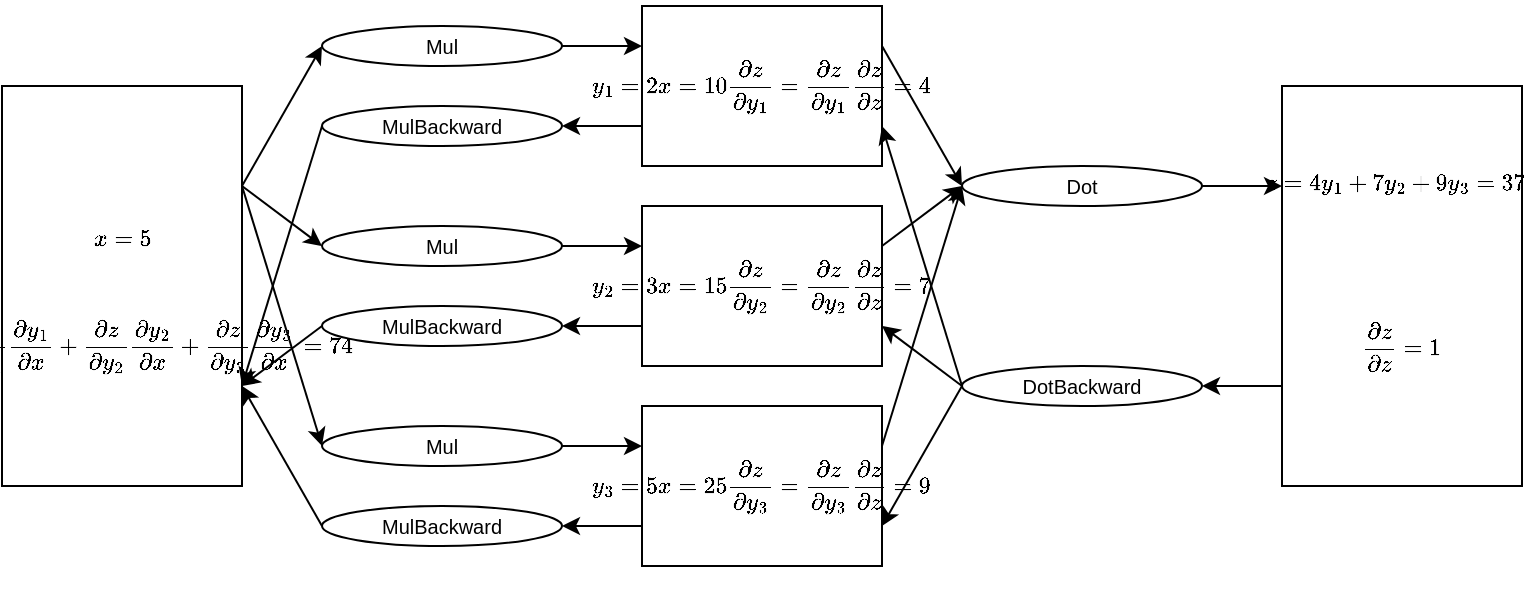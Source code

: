 <mxfile version="12.7.9" type="device"><diagram id="bgnBXdx7p-FtdPVI_79y" name="Page-1"><mxGraphModel dx="852" dy="439" grid="1" gridSize="10" guides="1" tooltips="1" connect="1" arrows="1" fold="1" page="1" pageScale="1" pageWidth="827" pageHeight="1169" math="1" shadow="0"><root><mxCell id="0"/><mxCell id="1" parent="0"/><mxCell id="llinqfBNkDC_DKOOu8mZ-4" value="&lt;font style=&quot;font-size: 10px&quot;&gt;&lt;br&gt;&lt;br&gt;$$x=5$$&lt;br&gt;$$\frac{\partial z}{\partial x}=\frac{\partial z}{\partial y_1}\frac{\partial y_1}{\partial x}+\\&lt;br&gt;\frac{\partial z}{\partial y_2}\frac{\partial y_2}{\partial x}+\\&lt;br&gt;\frac{\partial z}{\partial y_3}\frac{\partial y_3}{\partial x}=74$$&lt;br&gt;&lt;/font&gt;" style="rounded=0;whiteSpace=wrap;html=1;" parent="1" vertex="1"><mxGeometry x="40" y="120" width="120" height="200" as="geometry"/></mxCell><mxCell id="llinqfBNkDC_DKOOu8mZ-5" value="&lt;font style=&quot;font-size: 10px&quot;&gt;Mul&lt;/font&gt;" style="ellipse;whiteSpace=wrap;html=1;" parent="1" vertex="1"><mxGeometry x="200" y="90" width="120" height="20" as="geometry"/></mxCell><mxCell id="llinqfBNkDC_DKOOu8mZ-7" value="&lt;font style=&quot;font-size: 10px&quot;&gt;Dot&lt;/font&gt;" style="ellipse;whiteSpace=wrap;html=1;" parent="1" vertex="1"><mxGeometry x="520" y="160" width="120" height="20" as="geometry"/></mxCell><mxCell id="llinqfBNkDC_DKOOu8mZ-8" value="&lt;font style=&quot;font-size: 10px&quot;&gt;$$z=4y_1+\\&lt;br&gt;7y_2+\\&lt;br&gt;9y_3=370$$&lt;br&gt;&lt;br&gt;&lt;br&gt;$$\frac{\partial z}{\partial z}=1$$&lt;br&gt;&lt;/font&gt;" style="rounded=0;whiteSpace=wrap;html=1;" parent="1" vertex="1"><mxGeometry x="680" y="120" width="120" height="200" as="geometry"/></mxCell><mxCell id="llinqfBNkDC_DKOOu8mZ-11" value="&lt;font style=&quot;font-size: 10px&quot;&gt;DotBackward&lt;/font&gt;" style="ellipse;whiteSpace=wrap;html=1;" parent="1" vertex="1"><mxGeometry x="520" y="260" width="120" height="20" as="geometry"/></mxCell><mxCell id="llinqfBNkDC_DKOOu8mZ-16" value="" style="endArrow=classic;html=1;entryX=0;entryY=0.5;entryDx=0;entryDy=0;exitX=1;exitY=0.25;exitDx=0;exitDy=0;" parent="1" source="llinqfBNkDC_DKOOu8mZ-4" target="llinqfBNkDC_DKOOu8mZ-5" edge="1"><mxGeometry width="50" height="50" relative="1" as="geometry"><mxPoint x="170" y="120" as="sourcePoint"/><mxPoint x="220" y="70" as="targetPoint"/></mxGeometry></mxCell><mxCell id="llinqfBNkDC_DKOOu8mZ-22" value="" style="endArrow=classic;html=1;entryX=1;entryY=0.75;entryDx=0;entryDy=0;exitX=0;exitY=0.5;exitDx=0;exitDy=0;" parent="1" source="uXeeuPMzy9RtIZmgkyeR-5" target="llinqfBNkDC_DKOOu8mZ-4" edge="1"><mxGeometry width="50" height="50" relative="1" as="geometry"><mxPoint x="380" y="290" as="sourcePoint"/><mxPoint x="430" y="240" as="targetPoint"/></mxGeometry></mxCell><mxCell id="llinqfBNkDC_DKOOu8mZ-25" value="" style="endArrow=classic;html=1;entryX=1;entryY=0.5;entryDx=0;entryDy=0;exitX=0;exitY=0.75;exitDx=0;exitDy=0;" parent="1" source="llinqfBNkDC_DKOOu8mZ-8" target="llinqfBNkDC_DKOOu8mZ-11" edge="1"><mxGeometry width="50" height="50" relative="1" as="geometry"><mxPoint x="680" y="209.5" as="sourcePoint"/><mxPoint x="640" y="209.5" as="targetPoint"/></mxGeometry></mxCell><mxCell id="llinqfBNkDC_DKOOu8mZ-29" value="" style="endArrow=classic;html=1;exitX=1;exitY=0.5;exitDx=0;exitDy=0;entryX=0;entryY=0.25;entryDx=0;entryDy=0;" parent="1" source="llinqfBNkDC_DKOOu8mZ-5" target="uXeeuPMzy9RtIZmgkyeR-1" edge="1"><mxGeometry width="50" height="50" relative="1" as="geometry"><mxPoint x="380" y="290" as="sourcePoint"/><mxPoint x="360" y="170" as="targetPoint"/></mxGeometry></mxCell><mxCell id="llinqfBNkDC_DKOOu8mZ-30" value="" style="endArrow=classic;html=1;exitX=1;exitY=0.25;exitDx=0;exitDy=0;entryX=0;entryY=0.5;entryDx=0;entryDy=0;" parent="1" source="uXeeuPMzy9RtIZmgkyeR-1" target="llinqfBNkDC_DKOOu8mZ-7" edge="1"><mxGeometry width="50" height="50" relative="1" as="geometry"><mxPoint x="480" y="170" as="sourcePoint"/><mxPoint x="430" y="240" as="targetPoint"/></mxGeometry></mxCell><mxCell id="llinqfBNkDC_DKOOu8mZ-31" value="" style="endArrow=classic;html=1;exitX=1;exitY=0.5;exitDx=0;exitDy=0;entryX=0;entryY=0.25;entryDx=0;entryDy=0;" parent="1" source="llinqfBNkDC_DKOOu8mZ-7" target="llinqfBNkDC_DKOOu8mZ-8" edge="1"><mxGeometry width="50" height="50" relative="1" as="geometry"><mxPoint x="380" y="290" as="sourcePoint"/><mxPoint x="430" y="240" as="targetPoint"/></mxGeometry></mxCell><mxCell id="uXeeuPMzy9RtIZmgkyeR-1" value="&lt;font style=&quot;font-size: 10px&quot;&gt;$$y_1=2x=10\\&lt;br&gt;\frac{\partial z}{\partial y_1}=\frac{\partial z}{\partial y_1}\frac{\partial z}{\partial z}=&lt;br&gt;4$$&lt;/font&gt;" style="rounded=0;whiteSpace=wrap;html=1;" vertex="1" parent="1"><mxGeometry x="360" y="80" width="120" height="80" as="geometry"/></mxCell><mxCell id="uXeeuPMzy9RtIZmgkyeR-2" value="&lt;font style=&quot;font-size: 10px&quot;&gt;$$y_2=3x=15\\&lt;br&gt;\frac{\partial z}{\partial y_2}=\frac{\partial z}{\partial y_2}\frac{\partial z}{\partial z}=&lt;br&gt;7&lt;br&gt;$$&lt;/font&gt;" style="rounded=0;whiteSpace=wrap;html=1;" vertex="1" parent="1"><mxGeometry x="360" y="180" width="120" height="80" as="geometry"/></mxCell><mxCell id="uXeeuPMzy9RtIZmgkyeR-4" value="&lt;font style=&quot;font-size: 10px&quot;&gt;$$y_3=5x=25\\&lt;br&gt;\frac{\partial z}{\partial y_3}=\frac{\partial z}{\partial y_3}\frac{\partial z}{\partial z}=&lt;br&gt;9&lt;br&gt;$$&lt;/font&gt;" style="rounded=0;whiteSpace=wrap;html=1;" vertex="1" parent="1"><mxGeometry x="360" y="280" width="120" height="80" as="geometry"/></mxCell><mxCell id="uXeeuPMzy9RtIZmgkyeR-5" value="&lt;font style=&quot;font-size: 10px&quot;&gt;MulBackward&lt;/font&gt;" style="ellipse;whiteSpace=wrap;html=1;" vertex="1" parent="1"><mxGeometry x="200" y="130" width="120" height="20" as="geometry"/></mxCell><mxCell id="uXeeuPMzy9RtIZmgkyeR-6" value="" style="endArrow=classic;html=1;exitX=0;exitY=0.75;exitDx=0;exitDy=0;entryX=1;entryY=0.5;entryDx=0;entryDy=0;" edge="1" parent="1" source="uXeeuPMzy9RtIZmgkyeR-1" target="uXeeuPMzy9RtIZmgkyeR-5"><mxGeometry width="50" height="50" relative="1" as="geometry"><mxPoint x="390" y="260" as="sourcePoint"/><mxPoint x="440" y="210" as="targetPoint"/></mxGeometry></mxCell><mxCell id="uXeeuPMzy9RtIZmgkyeR-7" value="&lt;font style=&quot;font-size: 10px&quot;&gt;Mul&lt;/font&gt;" style="ellipse;whiteSpace=wrap;html=1;" vertex="1" parent="1"><mxGeometry x="200" y="190" width="120" height="20" as="geometry"/></mxCell><mxCell id="uXeeuPMzy9RtIZmgkyeR-8" value="&lt;font style=&quot;font-size: 10px&quot;&gt;MulBackward&lt;/font&gt;" style="ellipse;whiteSpace=wrap;html=1;" vertex="1" parent="1"><mxGeometry x="200" y="230" width="120" height="20" as="geometry"/></mxCell><mxCell id="uXeeuPMzy9RtIZmgkyeR-9" value="&lt;font style=&quot;font-size: 10px&quot;&gt;Mul&lt;/font&gt;" style="ellipse;whiteSpace=wrap;html=1;" vertex="1" parent="1"><mxGeometry x="200" y="290" width="120" height="20" as="geometry"/></mxCell><mxCell id="uXeeuPMzy9RtIZmgkyeR-10" value="&lt;font style=&quot;font-size: 10px&quot;&gt;MulBackward&lt;/font&gt;" style="ellipse;whiteSpace=wrap;html=1;" vertex="1" parent="1"><mxGeometry x="200" y="330" width="120" height="20" as="geometry"/></mxCell><mxCell id="uXeeuPMzy9RtIZmgkyeR-11" value="" style="endArrow=classic;html=1;exitX=1;exitY=0.25;exitDx=0;exitDy=0;entryX=0;entryY=0.5;entryDx=0;entryDy=0;" edge="1" parent="1" source="llinqfBNkDC_DKOOu8mZ-4" target="uXeeuPMzy9RtIZmgkyeR-7"><mxGeometry width="50" height="50" relative="1" as="geometry"><mxPoint x="390" y="260" as="sourcePoint"/><mxPoint x="440" y="210" as="targetPoint"/></mxGeometry></mxCell><mxCell id="uXeeuPMzy9RtIZmgkyeR-12" value="" style="endArrow=classic;html=1;exitX=1;exitY=0.25;exitDx=0;exitDy=0;entryX=0;entryY=0.5;entryDx=0;entryDy=0;" edge="1" parent="1" source="llinqfBNkDC_DKOOu8mZ-4" target="uXeeuPMzy9RtIZmgkyeR-9"><mxGeometry width="50" height="50" relative="1" as="geometry"><mxPoint x="390" y="260" as="sourcePoint"/><mxPoint x="440" y="210" as="targetPoint"/></mxGeometry></mxCell><mxCell id="uXeeuPMzy9RtIZmgkyeR-13" value="" style="endArrow=classic;html=1;exitX=0;exitY=0.5;exitDx=0;exitDy=0;entryX=1;entryY=0.75;entryDx=0;entryDy=0;" edge="1" parent="1" source="uXeeuPMzy9RtIZmgkyeR-8" target="llinqfBNkDC_DKOOu8mZ-4"><mxGeometry width="50" height="50" relative="1" as="geometry"><mxPoint x="390" y="260" as="sourcePoint"/><mxPoint x="440" y="210" as="targetPoint"/></mxGeometry></mxCell><mxCell id="uXeeuPMzy9RtIZmgkyeR-14" value="" style="endArrow=classic;html=1;exitX=0;exitY=0.5;exitDx=0;exitDy=0;entryX=1;entryY=0.75;entryDx=0;entryDy=0;" edge="1" parent="1" source="uXeeuPMzy9RtIZmgkyeR-10" target="llinqfBNkDC_DKOOu8mZ-4"><mxGeometry width="50" height="50" relative="1" as="geometry"><mxPoint x="390" y="260" as="sourcePoint"/><mxPoint x="440" y="210" as="targetPoint"/></mxGeometry></mxCell><mxCell id="uXeeuPMzy9RtIZmgkyeR-15" value="" style="endArrow=classic;html=1;entryX=1;entryY=0.5;entryDx=0;entryDy=0;exitX=0;exitY=0.75;exitDx=0;exitDy=0;" edge="1" parent="1" source="uXeeuPMzy9RtIZmgkyeR-2" target="uXeeuPMzy9RtIZmgkyeR-8"><mxGeometry width="50" height="50" relative="1" as="geometry"><mxPoint x="390" y="260" as="sourcePoint"/><mxPoint x="440" y="210" as="targetPoint"/></mxGeometry></mxCell><mxCell id="uXeeuPMzy9RtIZmgkyeR-16" value="" style="endArrow=classic;html=1;entryX=1;entryY=0.5;entryDx=0;entryDy=0;exitX=0;exitY=0.75;exitDx=0;exitDy=0;" edge="1" parent="1" source="uXeeuPMzy9RtIZmgkyeR-4" target="uXeeuPMzy9RtIZmgkyeR-10"><mxGeometry width="50" height="50" relative="1" as="geometry"><mxPoint x="390" y="260" as="sourcePoint"/><mxPoint x="440" y="210" as="targetPoint"/></mxGeometry></mxCell><mxCell id="uXeeuPMzy9RtIZmgkyeR-17" value="" style="endArrow=classic;html=1;exitX=1;exitY=0.5;exitDx=0;exitDy=0;" edge="1" parent="1" source="uXeeuPMzy9RtIZmgkyeR-7"><mxGeometry width="50" height="50" relative="1" as="geometry"><mxPoint x="390" y="260" as="sourcePoint"/><mxPoint x="360" y="200" as="targetPoint"/></mxGeometry></mxCell><mxCell id="uXeeuPMzy9RtIZmgkyeR-18" value="" style="endArrow=classic;html=1;exitX=1;exitY=0.5;exitDx=0;exitDy=0;entryX=0;entryY=0.25;entryDx=0;entryDy=0;" edge="1" parent="1" source="uXeeuPMzy9RtIZmgkyeR-9" target="uXeeuPMzy9RtIZmgkyeR-4"><mxGeometry width="50" height="50" relative="1" as="geometry"><mxPoint x="390" y="260" as="sourcePoint"/><mxPoint x="440" y="210" as="targetPoint"/></mxGeometry></mxCell><mxCell id="uXeeuPMzy9RtIZmgkyeR-19" value="" style="endArrow=classic;html=1;entryX=0;entryY=0.5;entryDx=0;entryDy=0;exitX=1;exitY=0.25;exitDx=0;exitDy=0;" edge="1" parent="1" source="uXeeuPMzy9RtIZmgkyeR-2" target="llinqfBNkDC_DKOOu8mZ-7"><mxGeometry width="50" height="50" relative="1" as="geometry"><mxPoint x="390" y="260" as="sourcePoint"/><mxPoint x="440" y="210" as="targetPoint"/></mxGeometry></mxCell><mxCell id="uXeeuPMzy9RtIZmgkyeR-20" value="" style="endArrow=classic;html=1;entryX=0;entryY=0.5;entryDx=0;entryDy=0;exitX=1;exitY=0.25;exitDx=0;exitDy=0;" edge="1" parent="1" source="uXeeuPMzy9RtIZmgkyeR-4" target="llinqfBNkDC_DKOOu8mZ-7"><mxGeometry width="50" height="50" relative="1" as="geometry"><mxPoint x="390" y="260" as="sourcePoint"/><mxPoint x="440" y="210" as="targetPoint"/></mxGeometry></mxCell><mxCell id="uXeeuPMzy9RtIZmgkyeR-21" value="" style="endArrow=classic;html=1;entryX=1;entryY=0.75;entryDx=0;entryDy=0;exitX=0;exitY=0.5;exitDx=0;exitDy=0;" edge="1" parent="1" source="llinqfBNkDC_DKOOu8mZ-11" target="uXeeuPMzy9RtIZmgkyeR-1"><mxGeometry width="50" height="50" relative="1" as="geometry"><mxPoint x="390" y="260" as="sourcePoint"/><mxPoint x="440" y="210" as="targetPoint"/></mxGeometry></mxCell><mxCell id="uXeeuPMzy9RtIZmgkyeR-22" value="" style="endArrow=classic;html=1;entryX=1;entryY=0.75;entryDx=0;entryDy=0;exitX=0;exitY=0.5;exitDx=0;exitDy=0;" edge="1" parent="1" source="llinqfBNkDC_DKOOu8mZ-11" target="uXeeuPMzy9RtIZmgkyeR-2"><mxGeometry width="50" height="50" relative="1" as="geometry"><mxPoint x="390" y="260" as="sourcePoint"/><mxPoint x="440" y="210" as="targetPoint"/></mxGeometry></mxCell><mxCell id="uXeeuPMzy9RtIZmgkyeR-23" value="" style="endArrow=classic;html=1;exitX=0;exitY=0.5;exitDx=0;exitDy=0;entryX=1;entryY=0.75;entryDx=0;entryDy=0;" edge="1" parent="1" source="llinqfBNkDC_DKOOu8mZ-11" target="uXeeuPMzy9RtIZmgkyeR-4"><mxGeometry width="50" height="50" relative="1" as="geometry"><mxPoint x="390" y="260" as="sourcePoint"/><mxPoint x="440" y="210" as="targetPoint"/></mxGeometry></mxCell></root></mxGraphModel></diagram></mxfile>